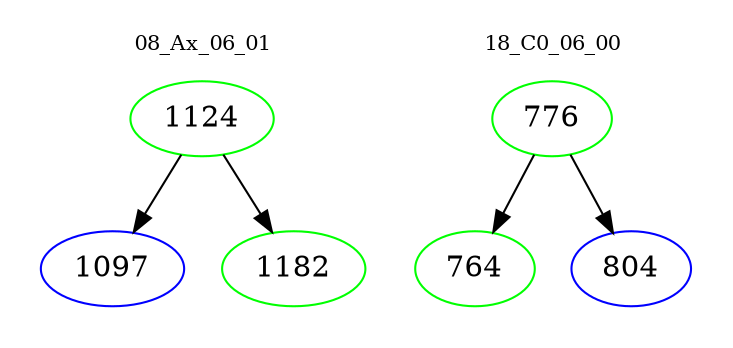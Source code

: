 digraph{
subgraph cluster_0 {
color = white
label = "08_Ax_06_01";
fontsize=10;
T0_1124 [label="1124", color="green"]
T0_1124 -> T0_1097 [color="black"]
T0_1097 [label="1097", color="blue"]
T0_1124 -> T0_1182 [color="black"]
T0_1182 [label="1182", color="green"]
}
subgraph cluster_1 {
color = white
label = "18_C0_06_00";
fontsize=10;
T1_776 [label="776", color="green"]
T1_776 -> T1_764 [color="black"]
T1_764 [label="764", color="green"]
T1_776 -> T1_804 [color="black"]
T1_804 [label="804", color="blue"]
}
}
